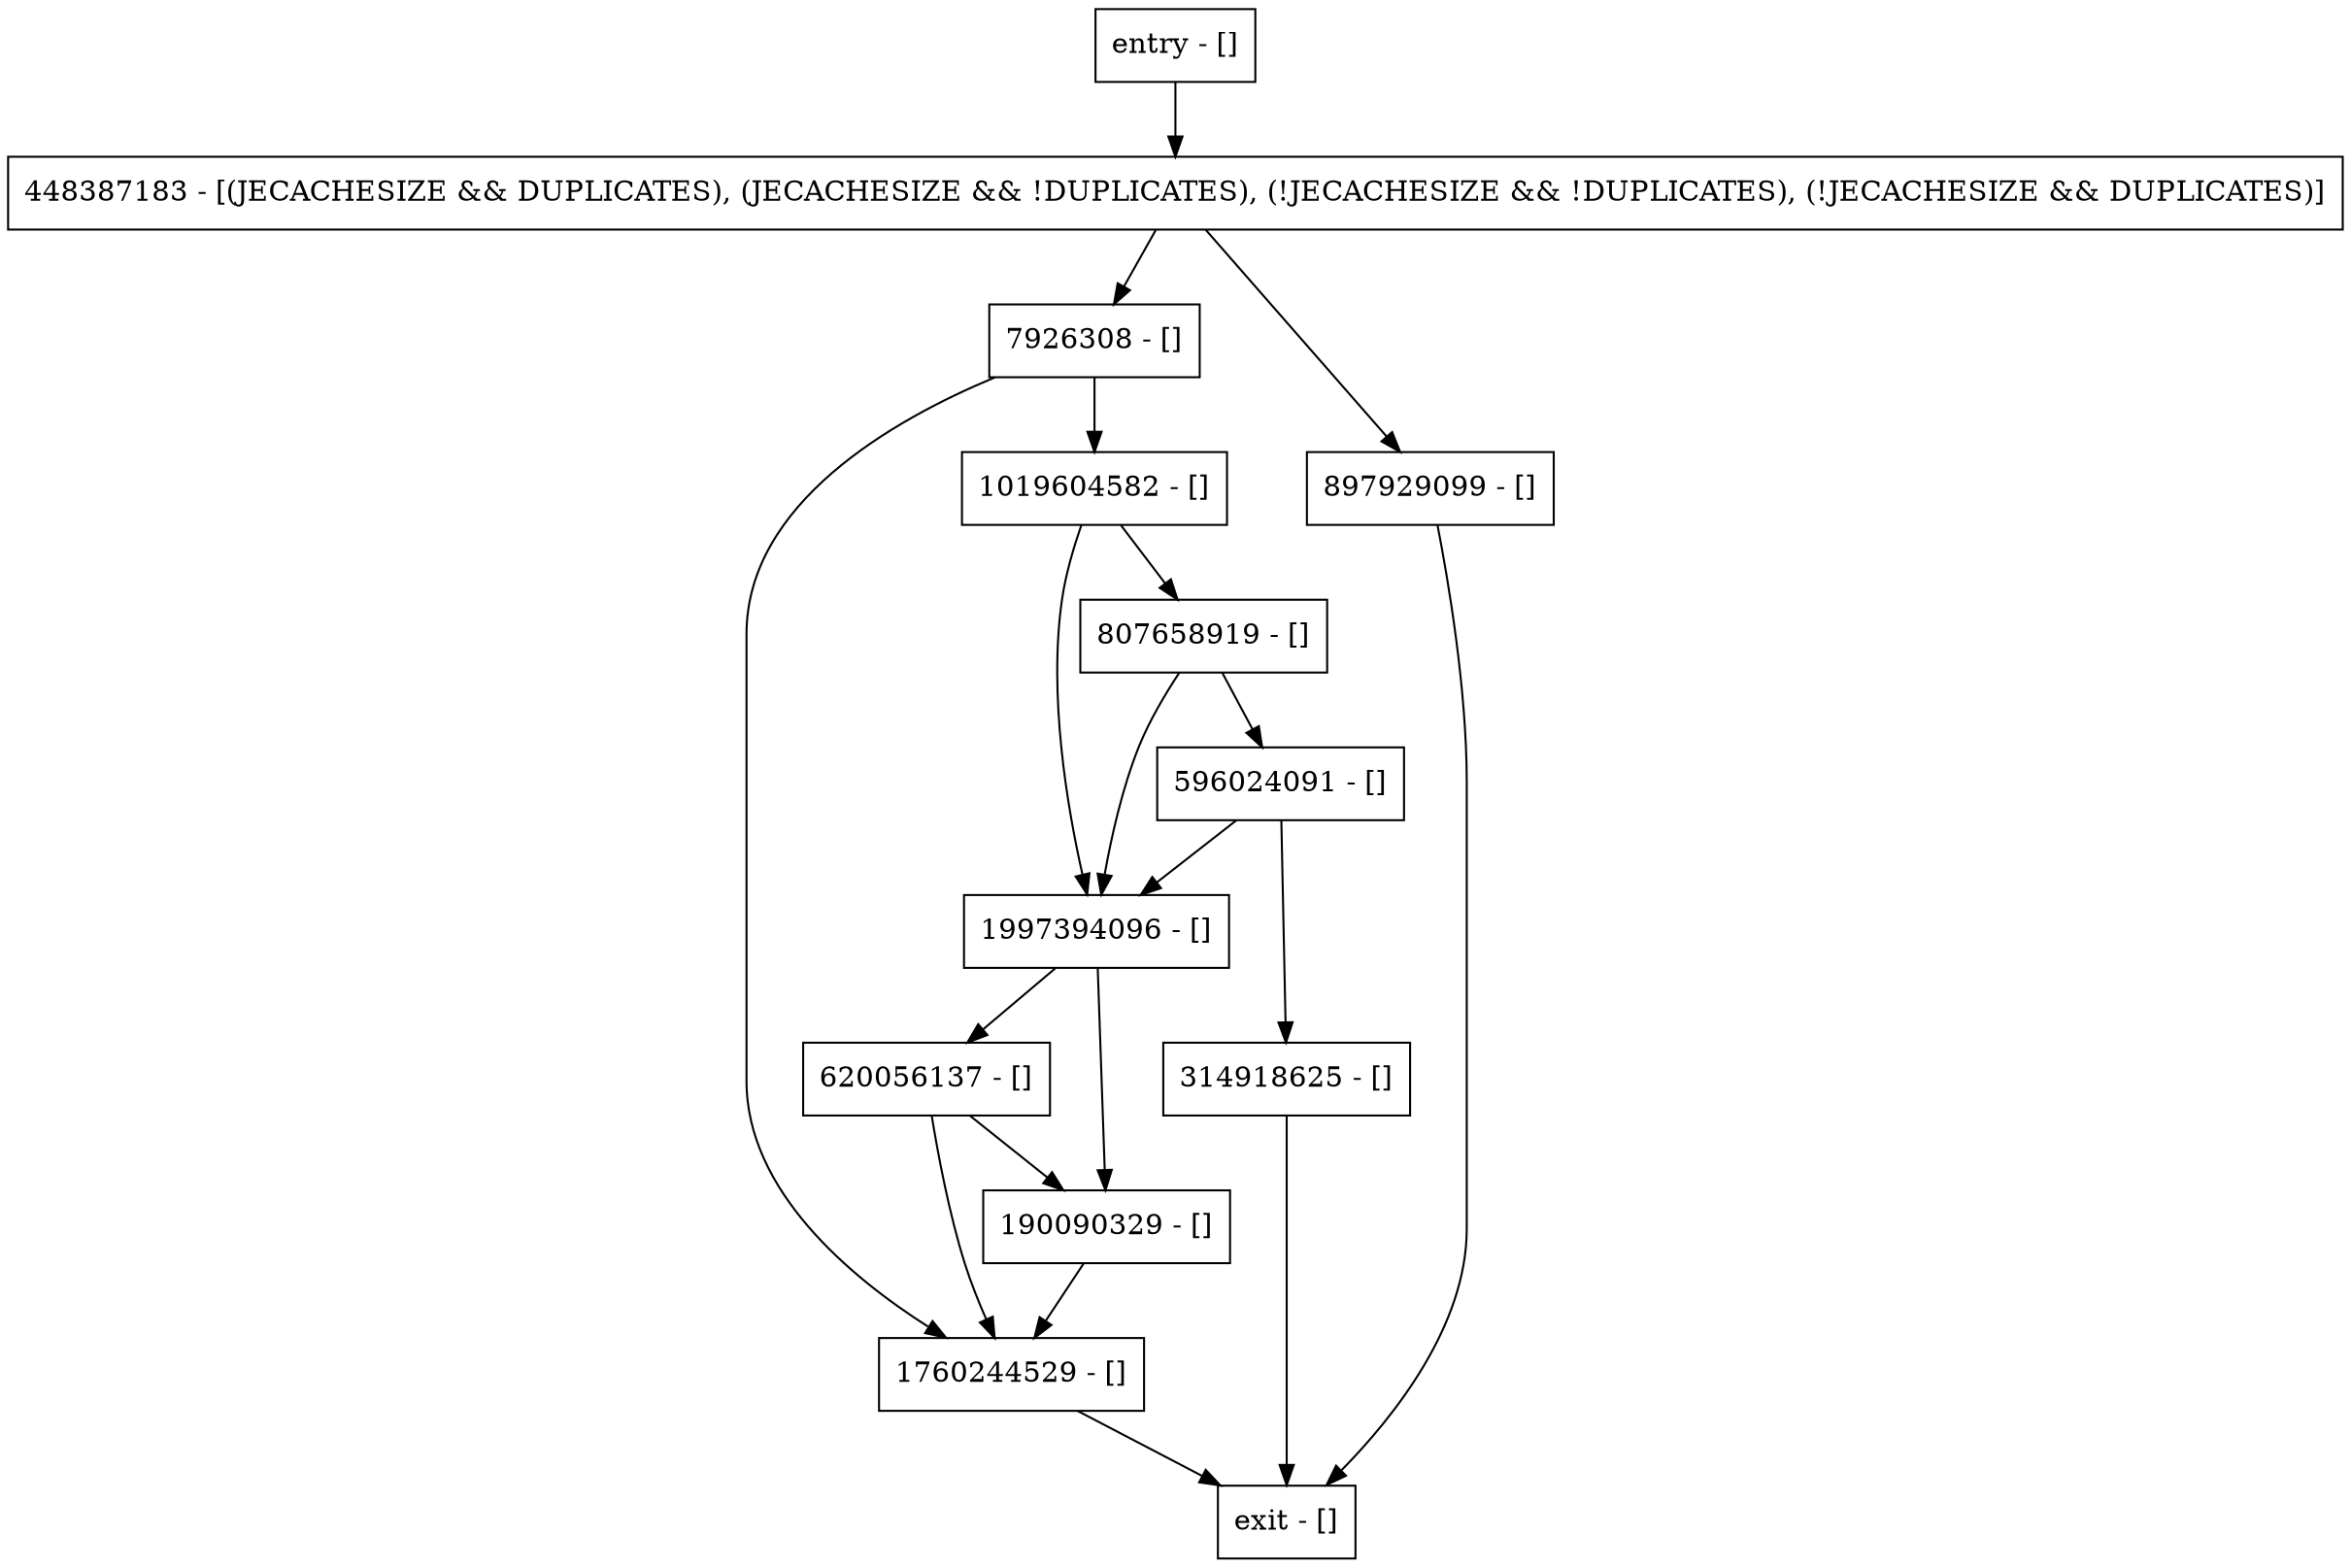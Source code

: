 digraph updateMemorySize {
node [shape=record];
7926308 [label="7926308 - []"];
1997394096 [label="1997394096 - []"];
448387183 [label="448387183 - [(JECACHESIZE && DUPLICATES), (JECACHESIZE && !DUPLICATES), (!JECACHESIZE && !DUPLICATES), (!JECACHESIZE && DUPLICATES)]"];
596024091 [label="596024091 - []"];
entry [label="entry - []"];
exit [label="exit - []"];
190090329 [label="190090329 - []"];
807658919 [label="807658919 - []"];
897929099 [label="897929099 - []"];
620056137 [label="620056137 - []"];
1019604582 [label="1019604582 - []"];
1760244529 [label="1760244529 - []"];
314918625 [label="314918625 - []"];
entry;
exit;
7926308 -> 1019604582;
7926308 -> 1760244529;
1997394096 -> 190090329;
1997394096 -> 620056137;
448387183 -> 7926308;
448387183 -> 897929099;
596024091 -> 1997394096;
596024091 -> 314918625;
entry -> 448387183;
190090329 -> 1760244529;
807658919 -> 1997394096;
807658919 -> 596024091;
897929099 -> exit;
620056137 -> 190090329;
620056137 -> 1760244529;
1019604582 -> 1997394096;
1019604582 -> 807658919;
1760244529 -> exit;
314918625 -> exit;
}
